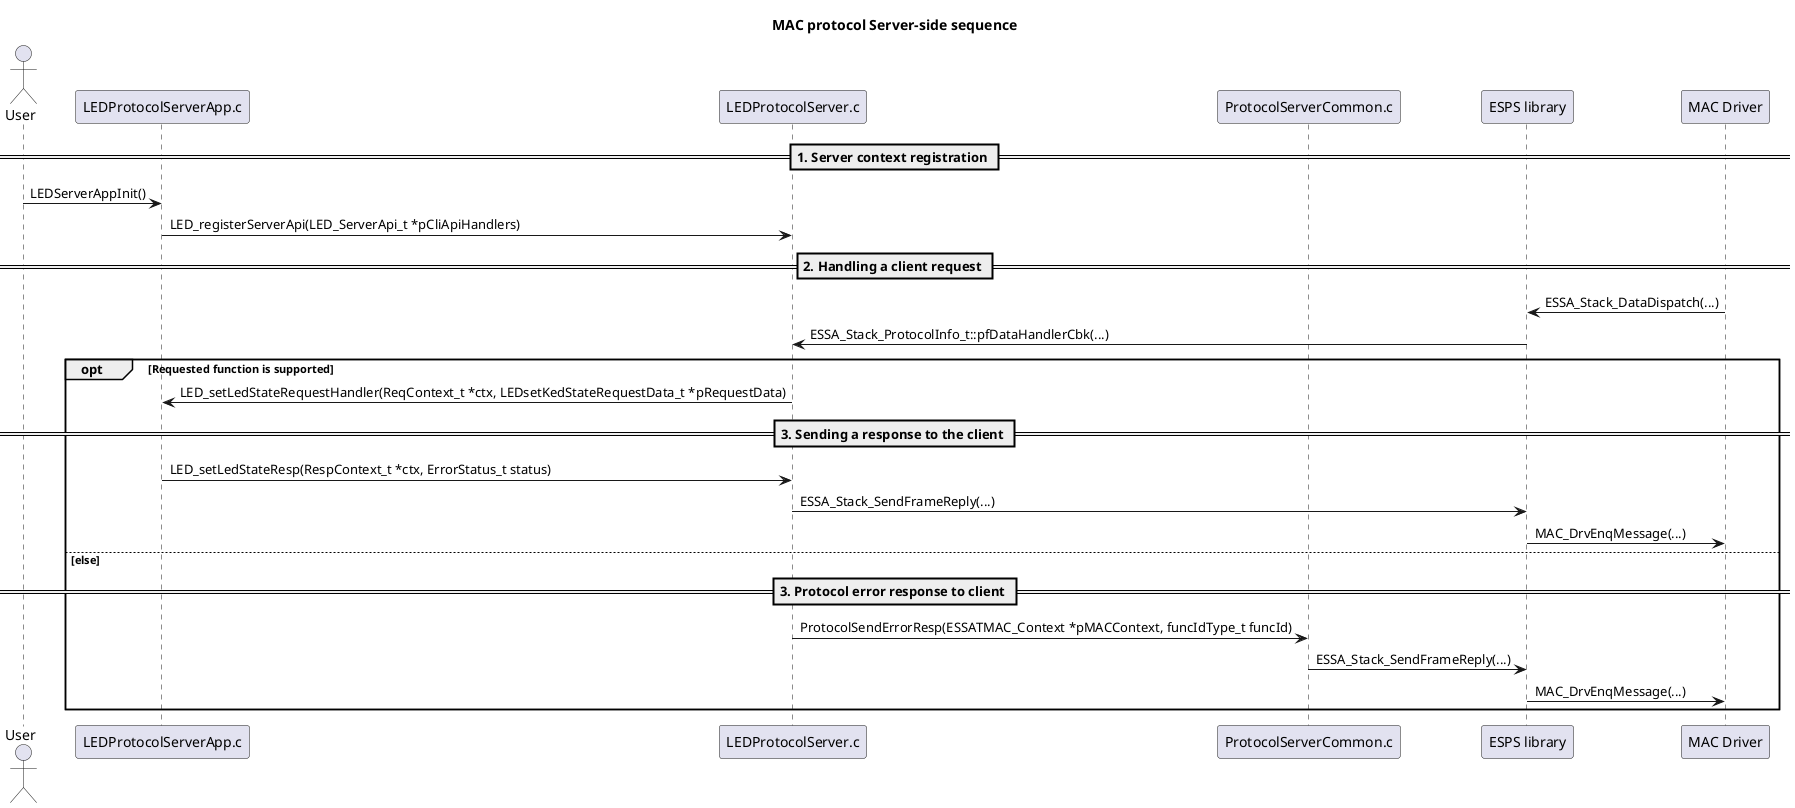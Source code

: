 @startuml

title MAC protocol Server-side sequence

actor User
participant serverApp as "LEDProtocolServerApp.c"
participant protoServer as "LEDProtocolServer.c"
participant protoServerCommon as "ProtocolServerCommon.c"
participant satApi as "ESPS library"
participant macDrv as "MAC Driver"

== 1. Server context registration ==
User -> serverApp: LEDServerAppInit()
serverApp -> protoServer: LED_registerServerApi(LED_ServerApi_t *pCliApiHandlers)

== 2. Handling a client request ==
macDrv -> satApi: ESSA_Stack_DataDispatch(...)
satApi -> protoServer: ESSA_Stack_ProtocolInfo_t::pfDataHandlerCbk(...)
opt Requested function is supported
protoServer -> serverApp: LED_setLedStateRequestHandler(ReqContext_t *ctx, LEDsetKedStateRequestData_t *pRequestData)
== 3. Sending a response to the client ==
serverApp -> protoServer: LED_setLedStateResp(RespContext_t *ctx, ErrorStatus_t status)
protoServer -> satApi: ESSA_Stack_SendFrameReply(...)
satApi -> macDrv: MAC_DrvEnqMessage(...)
else else
== 3. Protocol error response to client ==
protoServer -> protoServerCommon: ProtocolSendErrorResp(ESSATMAC_Context *pMACContext, funcIdType_t funcId)
protoServerCommon -> satApi: ESSA_Stack_SendFrameReply(...)
satApi -> macDrv: MAC_DrvEnqMessage(...)
end opt

@enduml